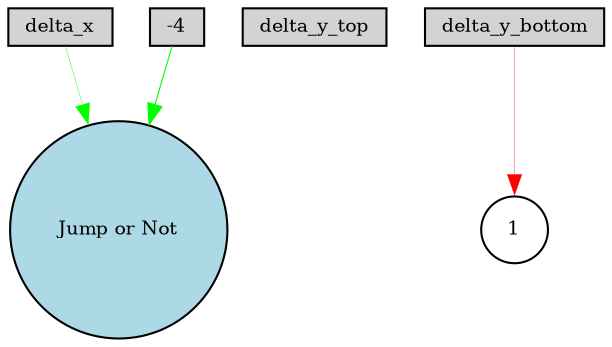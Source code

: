 digraph {
	node [fontsize=9 height=0.2 shape=circle width=0.2]
	delta_x [fillcolor=lightgray shape=box style=filled]
	delta_y_top [fillcolor=lightgray shape=box style=filled]
	delta_y_bottom [fillcolor=lightgray shape=box style=filled]
	-4 [fillcolor=lightgray shape=box style=filled]
	"Jump or Not" [fillcolor=lightblue style=filled]
	1 [fillcolor=white style=filled]
	-4 -> "Jump or Not" [color=green penwidth=0.5365129555731667 style=solid]
	delta_y_bottom -> 1 [color=red penwidth=0.17268595759586503 style=solid]
	delta_x -> "Jump or Not" [color=green penwidth=0.20702703709729264 style=solid]
}
